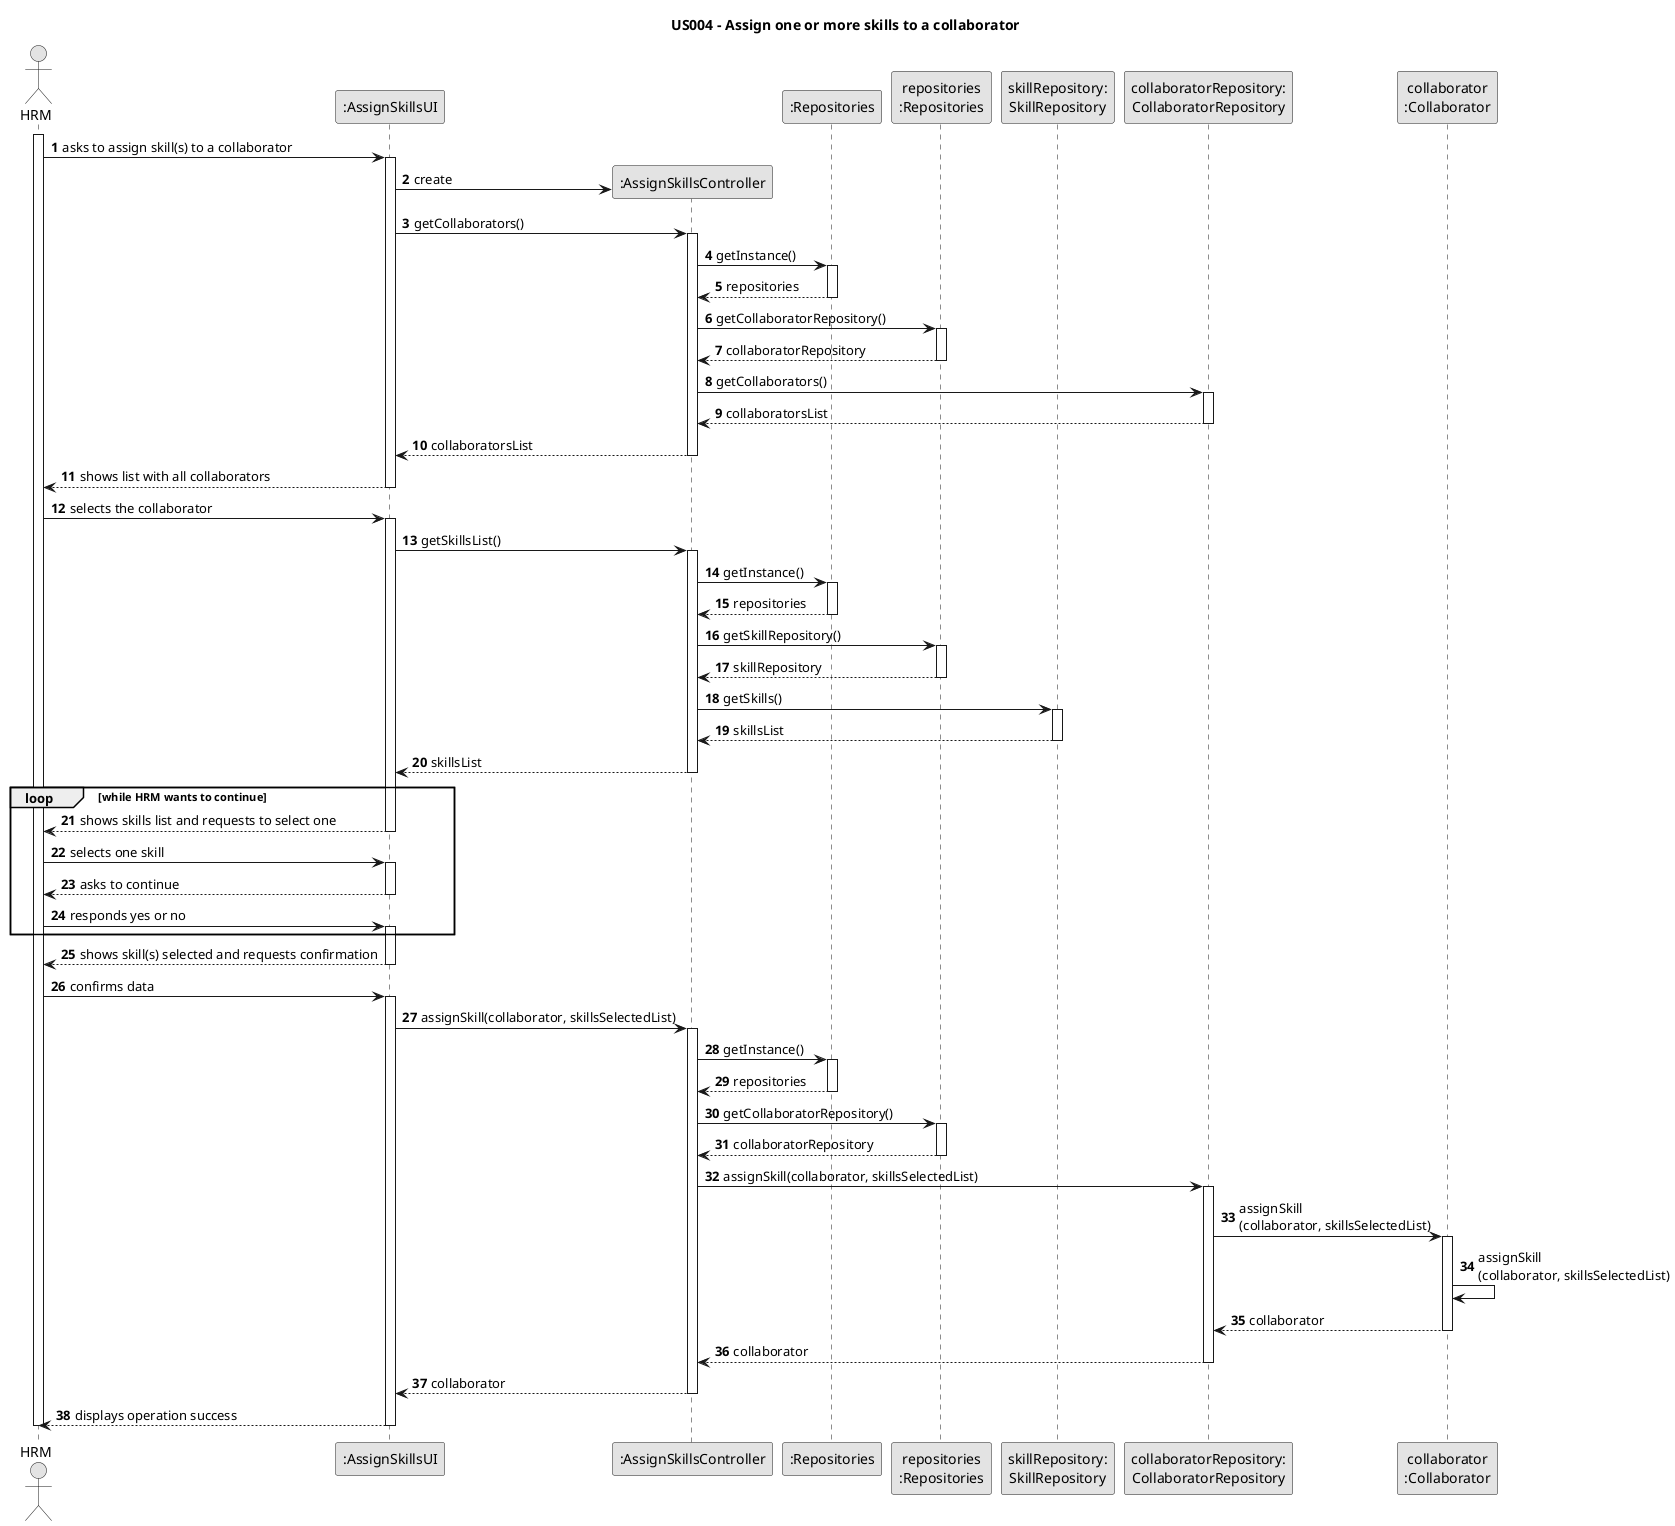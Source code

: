 @startuml
skinparam monochrome true
skinparam packageStyle rectangle
skinparam shadowing false

title US004 - Assign one or more skills to a collaborator

autonumber

actor "HRM" as Employee
participant ":AssignSkillsUI" as UI
participant ":AssignSkillsController" as CTRL
participant ":Repositories" as RepositorySingleton
participant "repositories\n:Repositories" as PLAT
participant "skillRepository:\nSkillRepository" as SkillRepository
participant "collaboratorRepository:\nCollaboratorRepository" as CollaboratorRepository
participant "collaborator\n:Collaborator" as Collaborator

activate Employee

    Employee -> UI : asks to assign skill(s) to a collaborator
    activate UI

    UI -> CTRL** : create

                UI -> CTRL : getCollaborators()
                activate CTRL

                    CTRL -> RepositorySingleton : getInstance()
                    activate RepositorySingleton

                        RepositorySingleton --> CTRL: repositories
                    deactivate RepositorySingleton

                    CTRL -> PLAT : getCollaboratorRepository()
                    activate PLAT

                        PLAT --> CTRL: collaboratorRepository
                    deactivate PLAT

                    CTRL -> CollaboratorRepository : getCollaborators()
                    activate CollaboratorRepository

                        CollaboratorRepository --> CTRL : collaboratorsList
                    deactivate CollaboratorRepository

                    CTRL --> UI : collaboratorsList
                deactivate CTRL

    UI --> Employee : shows list with all collaborators
    deactivate UI

    Employee -> UI : selects the collaborator
    activate UI

        UI -> CTRL : getSkillsList()
        activate CTRL

            CTRL -> RepositorySingleton : getInstance()
            activate RepositorySingleton

            RepositorySingleton --> CTRL: repositories
            deactivate RepositorySingleton

            CTRL -> PLAT : getSkillRepository()
            activate PLAT

            PLAT --> CTRL: skillRepository
            deactivate PLAT

            CTRL -> SkillRepository : getSkills()
            activate SkillRepository

            SkillRepository --> CTRL : skillsList
            deactivate SkillRepository

            CTRL --> UI : skillsList
        deactivate CTRL

    loop while HRM wants to continue
    UI --> Employee : shows skills list and requests to select one
    deactivate UI

    Employee -> UI : selects one skill
    activate UI

    UI --> Employee : asks to continue
    deactivate UI

    Employee -> UI : responds yes or no
    activate UI
    end

    UI --> Employee : shows skill(s) selected and requests confirmation

    deactivate UI

    Employee -> UI : confirms data
    activate UI

    UI -> CTRL : assignSkill(collaborator, skillsSelectedList)
    activate CTRL

                CTRL -> RepositorySingleton : getInstance()
                activate RepositorySingleton

                RepositorySingleton --> CTRL: repositories
                deactivate RepositorySingleton

                CTRL -> PLAT : getCollaboratorRepository()
                activate PLAT

                PLAT --> CTRL: collaboratorRepository
                deactivate PLAT

                CTRL -> CollaboratorRepository : assignSkill(collaborator, skillsSelectedList)
                activate CollaboratorRepository

                CollaboratorRepository -> Collaborator: assignSkill\n(collaborator, skillsSelectedList)
                activate Collaborator

                Collaborator -> Collaborator : assignSkill\n(collaborator, skillsSelectedList)
                Collaborator --> CollaboratorRepository : collaborator
                deactivate Collaborator

                CollaboratorRepository --> CTRL : collaborator
                deactivate CollaboratorRepository


                CTRL --> UI : collaborator

    deactivate CTRL

    UI --> Employee : displays operation success
    deactivate UI

deactivate Employee
@enduml